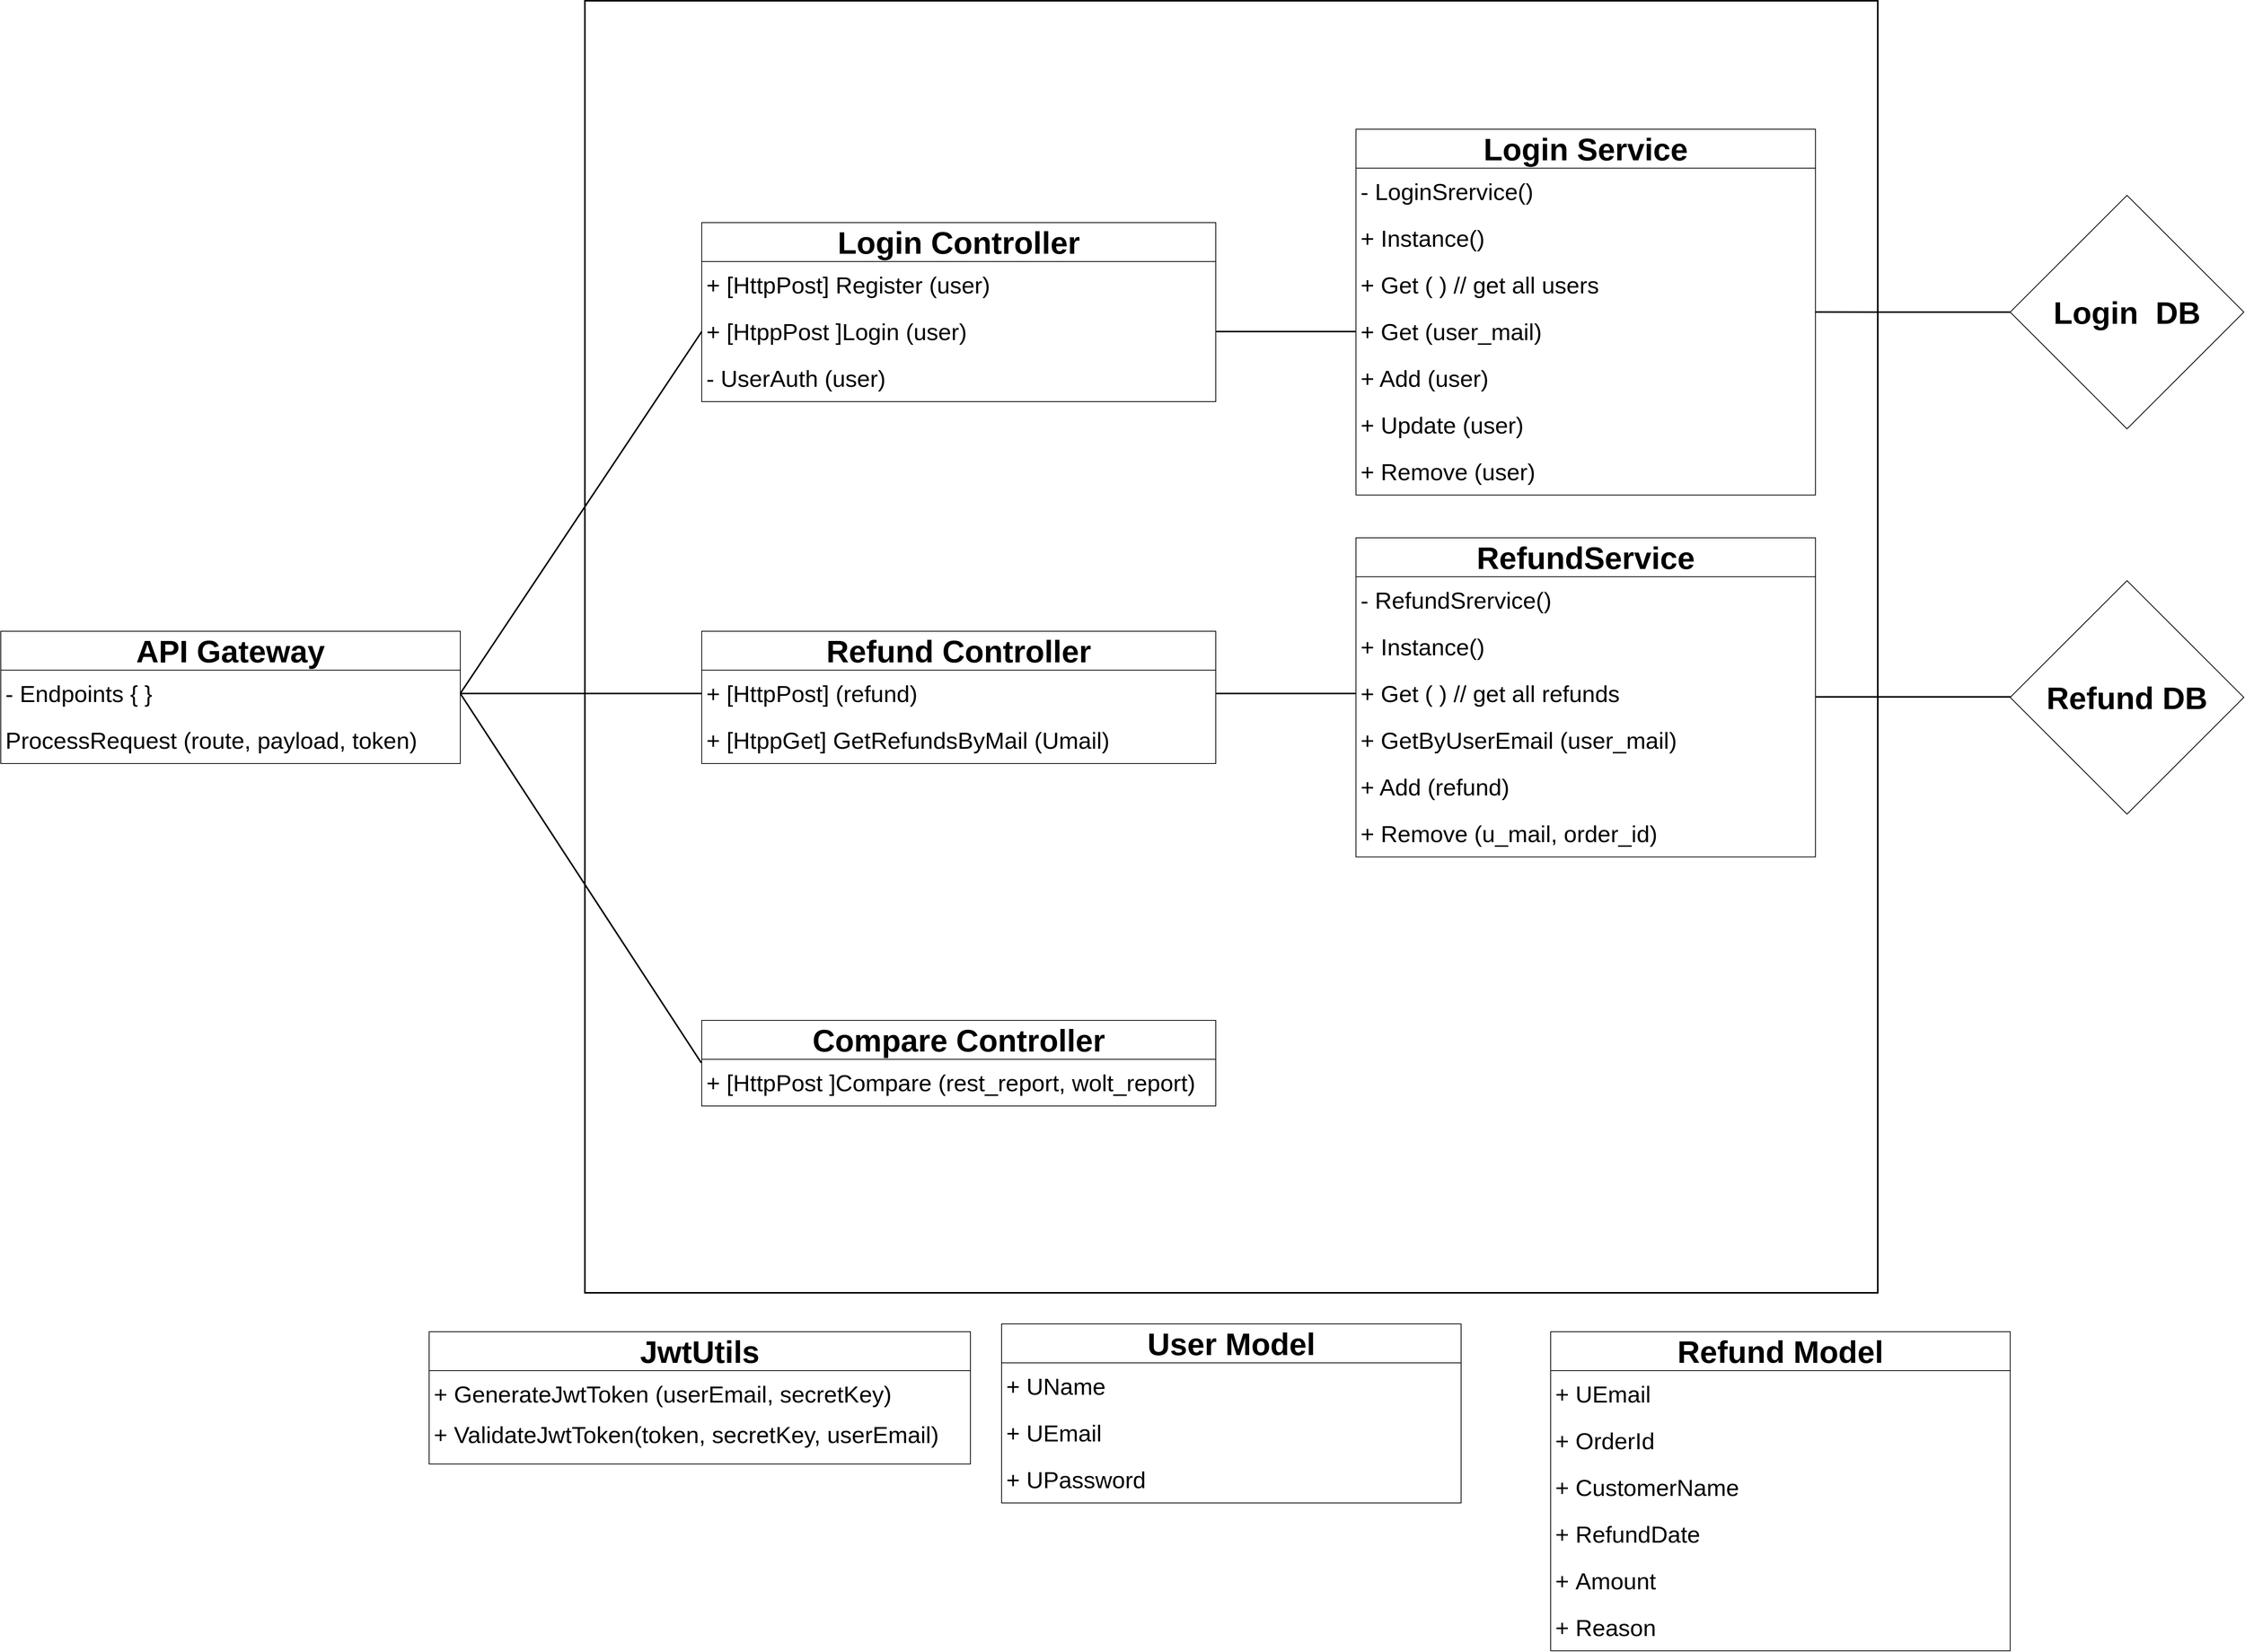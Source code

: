 <mxfile version="24.7.6">
  <diagram name="Page-1" id="Wi3dqfEEg1gpS_7ld72H">
    <mxGraphModel dx="6955" dy="4190" grid="1" gridSize="10" guides="1" tooltips="1" connect="1" arrows="1" fold="1" page="1" pageScale="1" pageWidth="850" pageHeight="1100" math="0" shadow="0">
      <root>
        <mxCell id="0" />
        <mxCell id="1" parent="0" />
        <mxCell id="mHmFYiK8Zlly9gaLNjOD-3" value="&lt;b&gt;&lt;font style=&quot;font-size: 40px;&quot;&gt;API Gateway&lt;/font&gt;&lt;/b&gt;" style="swimlane;fontStyle=0;childLayout=stackLayout;horizontal=1;startSize=50;horizontalStack=0;resizeParent=1;resizeParentMax=0;resizeLast=0;collapsible=1;marginBottom=0;whiteSpace=wrap;html=1;" vertex="1" parent="1">
          <mxGeometry x="-180" y="-140" width="590" height="170" as="geometry" />
        </mxCell>
        <mxCell id="mHmFYiK8Zlly9gaLNjOD-5" value="&lt;font style=&quot;font-size: 30px;&quot;&gt;- Endpoints { }&lt;/font&gt;" style="text;strokeColor=none;fillColor=none;align=left;verticalAlign=middle;spacingLeft=4;spacingRight=4;overflow=hidden;points=[[0,0.5],[1,0.5]];portConstraint=eastwest;rotatable=0;whiteSpace=wrap;html=1;" vertex="1" parent="mHmFYiK8Zlly9gaLNjOD-3">
          <mxGeometry y="50" width="590" height="60" as="geometry" />
        </mxCell>
        <mxCell id="mHmFYiK8Zlly9gaLNjOD-6" value="&lt;font style=&quot;font-size: 30px;&quot;&gt;ProcessRequest (route, payload, token)&lt;/font&gt;" style="text;strokeColor=none;fillColor=none;align=left;verticalAlign=middle;spacingLeft=4;spacingRight=4;overflow=hidden;points=[[0,0.5],[1,0.5]];portConstraint=eastwest;rotatable=0;whiteSpace=wrap;html=1;" vertex="1" parent="mHmFYiK8Zlly9gaLNjOD-3">
          <mxGeometry y="110" width="590" height="60" as="geometry" />
        </mxCell>
        <mxCell id="mHmFYiK8Zlly9gaLNjOD-14" value="&lt;span style=&quot;font-size: 40px;&quot;&gt;&lt;b&gt;JwtUtils&lt;/b&gt;&lt;/span&gt;" style="swimlane;fontStyle=0;childLayout=stackLayout;horizontal=1;startSize=50;horizontalStack=0;resizeParent=1;resizeParentMax=0;resizeLast=0;collapsible=1;marginBottom=0;whiteSpace=wrap;html=1;" vertex="1" parent="1">
          <mxGeometry x="370" y="760" width="695" height="170" as="geometry" />
        </mxCell>
        <mxCell id="mHmFYiK8Zlly9gaLNjOD-15" value="&lt;span style=&quot;font-size: 30px;&quot;&gt;+&amp;nbsp;GenerateJwtToken (userEmail, secretKey)&lt;/span&gt;" style="text;strokeColor=none;fillColor=none;align=left;verticalAlign=middle;spacingLeft=4;spacingRight=4;overflow=hidden;points=[[0,0.5],[1,0.5]];portConstraint=eastwest;rotatable=0;whiteSpace=wrap;html=1;" vertex="1" parent="mHmFYiK8Zlly9gaLNjOD-14">
          <mxGeometry y="50" width="695" height="60" as="geometry" />
        </mxCell>
        <mxCell id="mHmFYiK8Zlly9gaLNjOD-16" value="&lt;div&gt;&lt;span style=&quot;font-size: 30px;&quot;&gt;+ ValidateJwtToken(token, secretKey, userEmail)&lt;/span&gt;&lt;/div&gt;&lt;div&gt;&lt;br&gt;&lt;/div&gt;" style="text;strokeColor=none;fillColor=none;align=left;verticalAlign=middle;spacingLeft=4;spacingRight=4;overflow=hidden;points=[[0,0.5],[1,0.5]];portConstraint=eastwest;rotatable=0;whiteSpace=wrap;html=1;" vertex="1" parent="mHmFYiK8Zlly9gaLNjOD-14">
          <mxGeometry y="110" width="695" height="60" as="geometry" />
        </mxCell>
        <mxCell id="mHmFYiK8Zlly9gaLNjOD-21" value="&lt;b&gt;&lt;font style=&quot;font-size: 40px;&quot;&gt;Login Controller&lt;/font&gt;&lt;/b&gt;" style="swimlane;fontStyle=0;childLayout=stackLayout;horizontal=1;startSize=50;horizontalStack=0;resizeParent=1;resizeParentMax=0;resizeLast=0;collapsible=1;marginBottom=0;whiteSpace=wrap;html=1;" vertex="1" parent="1">
          <mxGeometry x="720" y="-665" width="660" height="230" as="geometry" />
        </mxCell>
        <mxCell id="mHmFYiK8Zlly9gaLNjOD-22" value="&lt;font style=&quot;font-size: 30px;&quot;&gt;+ [HttpPost] Register (user)&lt;/font&gt;" style="text;strokeColor=none;fillColor=none;align=left;verticalAlign=middle;spacingLeft=4;spacingRight=4;overflow=hidden;points=[[0,0.5],[1,0.5]];portConstraint=eastwest;rotatable=0;whiteSpace=wrap;html=1;" vertex="1" parent="mHmFYiK8Zlly9gaLNjOD-21">
          <mxGeometry y="50" width="660" height="60" as="geometry" />
        </mxCell>
        <mxCell id="mHmFYiK8Zlly9gaLNjOD-23" value="&lt;span style=&quot;font-size: 30px;&quot;&gt;+ [HtppPost ]Login (user)&lt;/span&gt;" style="text;strokeColor=none;fillColor=none;align=left;verticalAlign=middle;spacingLeft=4;spacingRight=4;overflow=hidden;points=[[0,0.5],[1,0.5]];portConstraint=eastwest;rotatable=0;whiteSpace=wrap;html=1;" vertex="1" parent="mHmFYiK8Zlly9gaLNjOD-21">
          <mxGeometry y="110" width="660" height="60" as="geometry" />
        </mxCell>
        <mxCell id="mHmFYiK8Zlly9gaLNjOD-24" value="&lt;span style=&quot;font-size: 30px;&quot;&gt;- UserAuth (user)&lt;/span&gt;" style="text;strokeColor=none;fillColor=none;align=left;verticalAlign=middle;spacingLeft=4;spacingRight=4;overflow=hidden;points=[[0,0.5],[1,0.5]];portConstraint=eastwest;rotatable=0;whiteSpace=wrap;html=1;" vertex="1" parent="mHmFYiK8Zlly9gaLNjOD-21">
          <mxGeometry y="170" width="660" height="60" as="geometry" />
        </mxCell>
        <mxCell id="mHmFYiK8Zlly9gaLNjOD-26" value="&lt;b&gt;&lt;font style=&quot;font-size: 40px;&quot;&gt;Refund Controller&lt;/font&gt;&lt;/b&gt;" style="swimlane;fontStyle=0;childLayout=stackLayout;horizontal=1;startSize=50;horizontalStack=0;resizeParent=1;resizeParentMax=0;resizeLast=0;collapsible=1;marginBottom=0;whiteSpace=wrap;html=1;" vertex="1" parent="1">
          <mxGeometry x="720" y="-140" width="660" height="170" as="geometry" />
        </mxCell>
        <mxCell id="mHmFYiK8Zlly9gaLNjOD-27" value="&lt;font style=&quot;font-size: 30px;&quot;&gt;+ [HttpPost] (refund)&lt;/font&gt;" style="text;strokeColor=none;fillColor=none;align=left;verticalAlign=middle;spacingLeft=4;spacingRight=4;overflow=hidden;points=[[0,0.5],[1,0.5]];portConstraint=eastwest;rotatable=0;whiteSpace=wrap;html=1;" vertex="1" parent="mHmFYiK8Zlly9gaLNjOD-26">
          <mxGeometry y="50" width="660" height="60" as="geometry" />
        </mxCell>
        <mxCell id="mHmFYiK8Zlly9gaLNjOD-28" value="&lt;span style=&quot;font-size: 30px;&quot;&gt;+ [HtppGet] GetRefundsByMail&amp;nbsp;(Umail)&lt;/span&gt;" style="text;strokeColor=none;fillColor=none;align=left;verticalAlign=middle;spacingLeft=4;spacingRight=4;overflow=hidden;points=[[0,0.5],[1,0.5]];portConstraint=eastwest;rotatable=0;whiteSpace=wrap;html=1;" vertex="1" parent="mHmFYiK8Zlly9gaLNjOD-26">
          <mxGeometry y="110" width="660" height="60" as="geometry" />
        </mxCell>
        <mxCell id="mHmFYiK8Zlly9gaLNjOD-30" value="&lt;b&gt;&lt;font style=&quot;font-size: 40px;&quot;&gt;Login Service&lt;/font&gt;&lt;/b&gt;" style="swimlane;fontStyle=0;childLayout=stackLayout;horizontal=1;startSize=50;horizontalStack=0;resizeParent=1;resizeParentMax=0;resizeLast=0;collapsible=1;marginBottom=0;whiteSpace=wrap;html=1;" vertex="1" parent="1">
          <mxGeometry x="1560" y="-785" width="590" height="470" as="geometry" />
        </mxCell>
        <mxCell id="mHmFYiK8Zlly9gaLNjOD-32" value="&lt;span style=&quot;font-size: 30px;&quot;&gt;- LoginSrervice()&lt;/span&gt;" style="text;strokeColor=none;fillColor=none;align=left;verticalAlign=middle;spacingLeft=4;spacingRight=4;overflow=hidden;points=[[0,0.5],[1,0.5]];portConstraint=eastwest;rotatable=0;whiteSpace=wrap;html=1;" vertex="1" parent="mHmFYiK8Zlly9gaLNjOD-30">
          <mxGeometry y="50" width="590" height="60" as="geometry" />
        </mxCell>
        <mxCell id="mHmFYiK8Zlly9gaLNjOD-35" value="&lt;span style=&quot;font-size: 30px;&quot;&gt;+&amp;nbsp;Instance()&lt;/span&gt;" style="text;strokeColor=none;fillColor=none;align=left;verticalAlign=middle;spacingLeft=4;spacingRight=4;overflow=hidden;points=[[0,0.5],[1,0.5]];portConstraint=eastwest;rotatable=0;whiteSpace=wrap;html=1;" vertex="1" parent="mHmFYiK8Zlly9gaLNjOD-30">
          <mxGeometry y="110" width="590" height="60" as="geometry" />
        </mxCell>
        <mxCell id="mHmFYiK8Zlly9gaLNjOD-33" value="&lt;span style=&quot;font-size: 30px;&quot;&gt;+ Get ( ) // get all users&lt;/span&gt;" style="text;strokeColor=none;fillColor=none;align=left;verticalAlign=middle;spacingLeft=4;spacingRight=4;overflow=hidden;points=[[0,0.5],[1,0.5]];portConstraint=eastwest;rotatable=0;whiteSpace=wrap;html=1;" vertex="1" parent="mHmFYiK8Zlly9gaLNjOD-30">
          <mxGeometry y="170" width="590" height="60" as="geometry" />
        </mxCell>
        <mxCell id="mHmFYiK8Zlly9gaLNjOD-36" value="&lt;span style=&quot;font-size: 30px;&quot;&gt;+ Get (user_mail)&lt;/span&gt;" style="text;strokeColor=none;fillColor=none;align=left;verticalAlign=middle;spacingLeft=4;spacingRight=4;overflow=hidden;points=[[0,0.5],[1,0.5]];portConstraint=eastwest;rotatable=0;whiteSpace=wrap;html=1;" vertex="1" parent="mHmFYiK8Zlly9gaLNjOD-30">
          <mxGeometry y="230" width="590" height="60" as="geometry" />
        </mxCell>
        <mxCell id="mHmFYiK8Zlly9gaLNjOD-34" value="&lt;span style=&quot;font-size: 30px;&quot;&gt;+ Add (user)&lt;/span&gt;" style="text;strokeColor=none;fillColor=none;align=left;verticalAlign=middle;spacingLeft=4;spacingRight=4;overflow=hidden;points=[[0,0.5],[1,0.5]];portConstraint=eastwest;rotatable=0;whiteSpace=wrap;html=1;" vertex="1" parent="mHmFYiK8Zlly9gaLNjOD-30">
          <mxGeometry y="290" width="590" height="60" as="geometry" />
        </mxCell>
        <mxCell id="mHmFYiK8Zlly9gaLNjOD-37" value="&lt;span style=&quot;font-size: 30px;&quot;&gt;+ Update (user)&lt;/span&gt;" style="text;strokeColor=none;fillColor=none;align=left;verticalAlign=middle;spacingLeft=4;spacingRight=4;overflow=hidden;points=[[0,0.5],[1,0.5]];portConstraint=eastwest;rotatable=0;whiteSpace=wrap;html=1;" vertex="1" parent="mHmFYiK8Zlly9gaLNjOD-30">
          <mxGeometry y="350" width="590" height="60" as="geometry" />
        </mxCell>
        <mxCell id="mHmFYiK8Zlly9gaLNjOD-38" value="&lt;span style=&quot;font-size: 30px;&quot;&gt;+ Remove (user)&lt;/span&gt;" style="text;strokeColor=none;fillColor=none;align=left;verticalAlign=middle;spacingLeft=4;spacingRight=4;overflow=hidden;points=[[0,0.5],[1,0.5]];portConstraint=eastwest;rotatable=0;whiteSpace=wrap;html=1;" vertex="1" parent="mHmFYiK8Zlly9gaLNjOD-30">
          <mxGeometry y="410" width="590" height="60" as="geometry" />
        </mxCell>
        <mxCell id="mHmFYiK8Zlly9gaLNjOD-39" value="&lt;b&gt;&lt;font style=&quot;font-size: 40px;&quot;&gt;RefundService&lt;/font&gt;&lt;/b&gt;" style="swimlane;fontStyle=0;childLayout=stackLayout;horizontal=1;startSize=50;horizontalStack=0;resizeParent=1;resizeParentMax=0;resizeLast=0;collapsible=1;marginBottom=0;whiteSpace=wrap;html=1;" vertex="1" parent="1">
          <mxGeometry x="1560" y="-260" width="590" height="410" as="geometry" />
        </mxCell>
        <mxCell id="mHmFYiK8Zlly9gaLNjOD-40" value="&lt;span style=&quot;font-size: 30px;&quot;&gt;- RefundSrervice()&lt;/span&gt;" style="text;strokeColor=none;fillColor=none;align=left;verticalAlign=middle;spacingLeft=4;spacingRight=4;overflow=hidden;points=[[0,0.5],[1,0.5]];portConstraint=eastwest;rotatable=0;whiteSpace=wrap;html=1;" vertex="1" parent="mHmFYiK8Zlly9gaLNjOD-39">
          <mxGeometry y="50" width="590" height="60" as="geometry" />
        </mxCell>
        <mxCell id="mHmFYiK8Zlly9gaLNjOD-41" value="&lt;span style=&quot;font-size: 30px;&quot;&gt;+&amp;nbsp;Instance()&lt;/span&gt;" style="text;strokeColor=none;fillColor=none;align=left;verticalAlign=middle;spacingLeft=4;spacingRight=4;overflow=hidden;points=[[0,0.5],[1,0.5]];portConstraint=eastwest;rotatable=0;whiteSpace=wrap;html=1;" vertex="1" parent="mHmFYiK8Zlly9gaLNjOD-39">
          <mxGeometry y="110" width="590" height="60" as="geometry" />
        </mxCell>
        <mxCell id="mHmFYiK8Zlly9gaLNjOD-42" value="&lt;span style=&quot;font-size: 30px;&quot;&gt;+ Get ( ) // get all refunds&lt;/span&gt;" style="text;strokeColor=none;fillColor=none;align=left;verticalAlign=middle;spacingLeft=4;spacingRight=4;overflow=hidden;points=[[0,0.5],[1,0.5]];portConstraint=eastwest;rotatable=0;whiteSpace=wrap;html=1;" vertex="1" parent="mHmFYiK8Zlly9gaLNjOD-39">
          <mxGeometry y="170" width="590" height="60" as="geometry" />
        </mxCell>
        <mxCell id="mHmFYiK8Zlly9gaLNjOD-43" value="&lt;span style=&quot;font-size: 30px;&quot;&gt;+ GetByUserEmail&amp;nbsp;(user_mail)&lt;/span&gt;" style="text;strokeColor=none;fillColor=none;align=left;verticalAlign=middle;spacingLeft=4;spacingRight=4;overflow=hidden;points=[[0,0.5],[1,0.5]];portConstraint=eastwest;rotatable=0;whiteSpace=wrap;html=1;" vertex="1" parent="mHmFYiK8Zlly9gaLNjOD-39">
          <mxGeometry y="230" width="590" height="60" as="geometry" />
        </mxCell>
        <mxCell id="mHmFYiK8Zlly9gaLNjOD-44" value="&lt;span style=&quot;font-size: 30px;&quot;&gt;+ Add (refund)&lt;/span&gt;" style="text;strokeColor=none;fillColor=none;align=left;verticalAlign=middle;spacingLeft=4;spacingRight=4;overflow=hidden;points=[[0,0.5],[1,0.5]];portConstraint=eastwest;rotatable=0;whiteSpace=wrap;html=1;" vertex="1" parent="mHmFYiK8Zlly9gaLNjOD-39">
          <mxGeometry y="290" width="590" height="60" as="geometry" />
        </mxCell>
        <mxCell id="mHmFYiK8Zlly9gaLNjOD-46" value="&lt;span style=&quot;font-size: 30px;&quot;&gt;+ Remove (u_mail, order_id)&lt;/span&gt;" style="text;strokeColor=none;fillColor=none;align=left;verticalAlign=middle;spacingLeft=4;spacingRight=4;overflow=hidden;points=[[0,0.5],[1,0.5]];portConstraint=eastwest;rotatable=0;whiteSpace=wrap;html=1;" vertex="1" parent="mHmFYiK8Zlly9gaLNjOD-39">
          <mxGeometry y="350" width="590" height="60" as="geometry" />
        </mxCell>
        <mxCell id="mHmFYiK8Zlly9gaLNjOD-48" value="&lt;b&gt;&lt;font style=&quot;font-size: 40px;&quot;&gt;Refund Model&lt;/font&gt;&lt;/b&gt;" style="swimlane;fontStyle=0;childLayout=stackLayout;horizontal=1;startSize=50;horizontalStack=0;resizeParent=1;resizeParentMax=0;resizeLast=0;collapsible=1;marginBottom=0;whiteSpace=wrap;html=1;" vertex="1" parent="1">
          <mxGeometry x="1810" y="760" width="590" height="410" as="geometry" />
        </mxCell>
        <mxCell id="mHmFYiK8Zlly9gaLNjOD-49" value="&lt;span style=&quot;font-size: 30px;&quot;&gt;+&amp;nbsp;UEmail&lt;/span&gt;" style="text;strokeColor=none;fillColor=none;align=left;verticalAlign=middle;spacingLeft=4;spacingRight=4;overflow=hidden;points=[[0,0.5],[1,0.5]];portConstraint=eastwest;rotatable=0;whiteSpace=wrap;html=1;" vertex="1" parent="mHmFYiK8Zlly9gaLNjOD-48">
          <mxGeometry y="50" width="590" height="60" as="geometry" />
        </mxCell>
        <mxCell id="mHmFYiK8Zlly9gaLNjOD-50" value="&lt;span style=&quot;font-size: 30px;&quot;&gt;+&amp;nbsp;OrderId&lt;/span&gt;" style="text;strokeColor=none;fillColor=none;align=left;verticalAlign=middle;spacingLeft=4;spacingRight=4;overflow=hidden;points=[[0,0.5],[1,0.5]];portConstraint=eastwest;rotatable=0;whiteSpace=wrap;html=1;" vertex="1" parent="mHmFYiK8Zlly9gaLNjOD-48">
          <mxGeometry y="110" width="590" height="60" as="geometry" />
        </mxCell>
        <mxCell id="mHmFYiK8Zlly9gaLNjOD-51" value="&lt;span style=&quot;font-size: 30px;&quot;&gt;+&amp;nbsp;CustomerName&lt;/span&gt;" style="text;strokeColor=none;fillColor=none;align=left;verticalAlign=middle;spacingLeft=4;spacingRight=4;overflow=hidden;points=[[0,0.5],[1,0.5]];portConstraint=eastwest;rotatable=0;whiteSpace=wrap;html=1;" vertex="1" parent="mHmFYiK8Zlly9gaLNjOD-48">
          <mxGeometry y="170" width="590" height="60" as="geometry" />
        </mxCell>
        <mxCell id="mHmFYiK8Zlly9gaLNjOD-52" value="&lt;span style=&quot;font-size: 30px;&quot;&gt;+&amp;nbsp;RefundDate&lt;/span&gt;" style="text;strokeColor=none;fillColor=none;align=left;verticalAlign=middle;spacingLeft=4;spacingRight=4;overflow=hidden;points=[[0,0.5],[1,0.5]];portConstraint=eastwest;rotatable=0;whiteSpace=wrap;html=1;" vertex="1" parent="mHmFYiK8Zlly9gaLNjOD-48">
          <mxGeometry y="230" width="590" height="60" as="geometry" />
        </mxCell>
        <mxCell id="mHmFYiK8Zlly9gaLNjOD-53" value="&lt;span style=&quot;font-size: 30px;&quot;&gt;+&amp;nbsp;Amount&lt;/span&gt;" style="text;strokeColor=none;fillColor=none;align=left;verticalAlign=middle;spacingLeft=4;spacingRight=4;overflow=hidden;points=[[0,0.5],[1,0.5]];portConstraint=eastwest;rotatable=0;whiteSpace=wrap;html=1;" vertex="1" parent="mHmFYiK8Zlly9gaLNjOD-48">
          <mxGeometry y="290" width="590" height="60" as="geometry" />
        </mxCell>
        <mxCell id="mHmFYiK8Zlly9gaLNjOD-54" value="&lt;span style=&quot;font-size: 30px;&quot;&gt;+&amp;nbsp;Reason&lt;/span&gt;" style="text;strokeColor=none;fillColor=none;align=left;verticalAlign=middle;spacingLeft=4;spacingRight=4;overflow=hidden;points=[[0,0.5],[1,0.5]];portConstraint=eastwest;rotatable=0;whiteSpace=wrap;html=1;" vertex="1" parent="mHmFYiK8Zlly9gaLNjOD-48">
          <mxGeometry y="350" width="590" height="60" as="geometry" />
        </mxCell>
        <mxCell id="mHmFYiK8Zlly9gaLNjOD-55" value="&lt;b&gt;&lt;font style=&quot;font-size: 40px;&quot;&gt;User Model&lt;/font&gt;&lt;/b&gt;" style="swimlane;fontStyle=0;childLayout=stackLayout;horizontal=1;startSize=50;horizontalStack=0;resizeParent=1;resizeParentMax=0;resizeLast=0;collapsible=1;marginBottom=0;whiteSpace=wrap;html=1;" vertex="1" parent="1">
          <mxGeometry x="1105" y="750" width="590" height="230" as="geometry" />
        </mxCell>
        <mxCell id="mHmFYiK8Zlly9gaLNjOD-56" value="&lt;span style=&quot;font-size: 30px;&quot;&gt;+&amp;nbsp;UName&lt;/span&gt;" style="text;strokeColor=none;fillColor=none;align=left;verticalAlign=middle;spacingLeft=4;spacingRight=4;overflow=hidden;points=[[0,0.5],[1,0.5]];portConstraint=eastwest;rotatable=0;whiteSpace=wrap;html=1;" vertex="1" parent="mHmFYiK8Zlly9gaLNjOD-55">
          <mxGeometry y="50" width="590" height="60" as="geometry" />
        </mxCell>
        <mxCell id="mHmFYiK8Zlly9gaLNjOD-57" value="&lt;span style=&quot;font-size: 30px;&quot;&gt;+ UEmail&lt;/span&gt;" style="text;strokeColor=none;fillColor=none;align=left;verticalAlign=middle;spacingLeft=4;spacingRight=4;overflow=hidden;points=[[0,0.5],[1,0.5]];portConstraint=eastwest;rotatable=0;whiteSpace=wrap;html=1;" vertex="1" parent="mHmFYiK8Zlly9gaLNjOD-55">
          <mxGeometry y="110" width="590" height="60" as="geometry" />
        </mxCell>
        <mxCell id="mHmFYiK8Zlly9gaLNjOD-58" value="&lt;span style=&quot;font-size: 30px;&quot;&gt;+&amp;nbsp;UPassword&lt;/span&gt;" style="text;strokeColor=none;fillColor=none;align=left;verticalAlign=middle;spacingLeft=4;spacingRight=4;overflow=hidden;points=[[0,0.5],[1,0.5]];portConstraint=eastwest;rotatable=0;whiteSpace=wrap;html=1;" vertex="1" parent="mHmFYiK8Zlly9gaLNjOD-55">
          <mxGeometry y="170" width="590" height="60" as="geometry" />
        </mxCell>
        <mxCell id="mHmFYiK8Zlly9gaLNjOD-62" value="&lt;b&gt;&lt;font style=&quot;font-size: 40px;&quot;&gt;Compare Controller&lt;/font&gt;&lt;/b&gt;" style="swimlane;fontStyle=0;childLayout=stackLayout;horizontal=1;startSize=50;horizontalStack=0;resizeParent=1;resizeParentMax=0;resizeLast=0;collapsible=1;marginBottom=0;whiteSpace=wrap;html=1;" vertex="1" parent="1">
          <mxGeometry x="720" y="360" width="660" height="110" as="geometry" />
        </mxCell>
        <mxCell id="mHmFYiK8Zlly9gaLNjOD-65" value="&lt;span style=&quot;font-size: 30px;&quot;&gt;+ [HttpPost ]Compare (rest_report, wolt_report)&lt;/span&gt;" style="text;strokeColor=none;fillColor=none;align=left;verticalAlign=middle;spacingLeft=4;spacingRight=4;overflow=hidden;points=[[0,0.5],[1,0.5]];portConstraint=eastwest;rotatable=0;whiteSpace=wrap;html=1;" vertex="1" parent="mHmFYiK8Zlly9gaLNjOD-62">
          <mxGeometry y="50" width="660" height="60" as="geometry" />
        </mxCell>
        <mxCell id="mHmFYiK8Zlly9gaLNjOD-70" value="&lt;b&gt;&lt;font style=&quot;font-size: 40px;&quot;&gt;Login&amp;nbsp; DB&lt;/font&gt;&lt;/b&gt;" style="rhombus;whiteSpace=wrap;html=1;" vertex="1" parent="1">
          <mxGeometry x="2400" y="-700" width="300" height="300" as="geometry" />
        </mxCell>
        <mxCell id="mHmFYiK8Zlly9gaLNjOD-71" value="&lt;span style=&quot;font-size: 40px;&quot;&gt;&lt;b&gt;Refund DB&lt;/b&gt;&lt;/span&gt;" style="rhombus;whiteSpace=wrap;html=1;" vertex="1" parent="1">
          <mxGeometry x="2400" y="-205" width="300" height="300" as="geometry" />
        </mxCell>
        <mxCell id="mHmFYiK8Zlly9gaLNjOD-77" style="rounded=0;orthogonalLoop=1;jettySize=auto;html=1;exitX=1;exitY=0.5;exitDx=0;exitDy=0;entryX=0;entryY=0.5;entryDx=0;entryDy=0;endArrow=none;endFill=0;strokeWidth=2;" edge="1" parent="1" source="mHmFYiK8Zlly9gaLNjOD-5" target="mHmFYiK8Zlly9gaLNjOD-23">
          <mxGeometry relative="1" as="geometry" />
        </mxCell>
        <mxCell id="mHmFYiK8Zlly9gaLNjOD-79" style="edgeStyle=orthogonalEdgeStyle;rounded=0;orthogonalLoop=1;jettySize=auto;html=1;exitX=1;exitY=0.5;exitDx=0;exitDy=0;entryX=0;entryY=0.5;entryDx=0;entryDy=0;endArrow=none;endFill=0;strokeWidth=2;" edge="1" parent="1" source="mHmFYiK8Zlly9gaLNjOD-5" target="mHmFYiK8Zlly9gaLNjOD-27">
          <mxGeometry relative="1" as="geometry" />
        </mxCell>
        <mxCell id="mHmFYiK8Zlly9gaLNjOD-80" style="rounded=0;orthogonalLoop=1;jettySize=auto;html=1;exitX=1;exitY=0.5;exitDx=0;exitDy=0;entryX=-0.001;entryY=0.074;entryDx=0;entryDy=0;entryPerimeter=0;endArrow=none;endFill=0;strokeWidth=2;" edge="1" parent="1" source="mHmFYiK8Zlly9gaLNjOD-5" target="mHmFYiK8Zlly9gaLNjOD-65">
          <mxGeometry relative="1" as="geometry" />
        </mxCell>
        <mxCell id="mHmFYiK8Zlly9gaLNjOD-81" style="rounded=0;orthogonalLoop=1;jettySize=auto;html=1;exitX=1;exitY=0.5;exitDx=0;exitDy=0;entryX=0;entryY=0.5;entryDx=0;entryDy=0;endArrow=none;endFill=0;strokeWidth=2;" edge="1" parent="1" source="mHmFYiK8Zlly9gaLNjOD-27" target="mHmFYiK8Zlly9gaLNjOD-42">
          <mxGeometry relative="1" as="geometry" />
        </mxCell>
        <mxCell id="mHmFYiK8Zlly9gaLNjOD-82" style="rounded=0;orthogonalLoop=1;jettySize=auto;html=1;exitX=1;exitY=0.5;exitDx=0;exitDy=0;entryX=0;entryY=0.5;entryDx=0;entryDy=0;endArrow=none;endFill=0;strokeWidth=2;" edge="1" parent="1" source="mHmFYiK8Zlly9gaLNjOD-23" target="mHmFYiK8Zlly9gaLNjOD-36">
          <mxGeometry relative="1" as="geometry" />
        </mxCell>
        <mxCell id="mHmFYiK8Zlly9gaLNjOD-86" style="rounded=0;orthogonalLoop=1;jettySize=auto;html=1;exitX=0;exitY=0.5;exitDx=0;exitDy=0;entryX=0.999;entryY=0.082;entryDx=0;entryDy=0;entryPerimeter=0;strokeWidth=2;endArrow=none;endFill=0;" edge="1" parent="1" source="mHmFYiK8Zlly9gaLNjOD-70" target="mHmFYiK8Zlly9gaLNjOD-36">
          <mxGeometry relative="1" as="geometry" />
        </mxCell>
        <mxCell id="mHmFYiK8Zlly9gaLNjOD-88" style="rounded=0;orthogonalLoop=1;jettySize=auto;html=1;exitX=0;exitY=0.5;exitDx=0;exitDy=0;entryX=0.999;entryY=0.082;entryDx=0;entryDy=0;entryPerimeter=0;strokeWidth=2;endArrow=none;endFill=0;" edge="1" parent="1">
          <mxGeometry relative="1" as="geometry">
            <mxPoint x="2401" y="-55.67" as="sourcePoint" />
            <mxPoint x="2150" y="-55.67" as="targetPoint" />
          </mxGeometry>
        </mxCell>
        <mxCell id="mHmFYiK8Zlly9gaLNjOD-89" value="" style="whiteSpace=wrap;html=1;aspect=fixed;fillColor=none;strokeWidth=2;" vertex="1" parent="1">
          <mxGeometry x="570" y="-950" width="1660" height="1660" as="geometry" />
        </mxCell>
      </root>
    </mxGraphModel>
  </diagram>
</mxfile>
